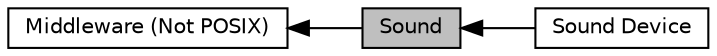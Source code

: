 digraph "Sound"
{
  edge [fontname="Helvetica",fontsize="10",labelfontname="Helvetica",labelfontsize="10"];
  node [fontname="Helvetica",fontsize="10",shape=box];
  rankdir=LR;
  Node3 [label="Sound Device",height=0.2,width=0.4,color="black", fillcolor="white", style="filled",URL="$d3/de0/group__R__SW__PKG__93__SOUND__DEVICE.html",tooltip="MAX9856 Audio Codec Control."];
  Node2 [label="Middleware (Not POSIX)",height=0.2,width=0.4,color="black", fillcolor="white", style="filled",URL="$d2/dbc/group__R__SW__PKG__93__NONOS__MIDDLEWARE.html",tooltip="Middleware."];
  Node1 [label="Sound",height=0.2,width=0.4,color="black", fillcolor="grey75", style="filled", fontcolor="black",tooltip="Sound module responsible for setting up the Audio Codec."];
  Node2->Node1 [shape=plaintext, dir="back", style="solid"];
  Node1->Node3 [shape=plaintext, dir="back", style="solid"];
}

